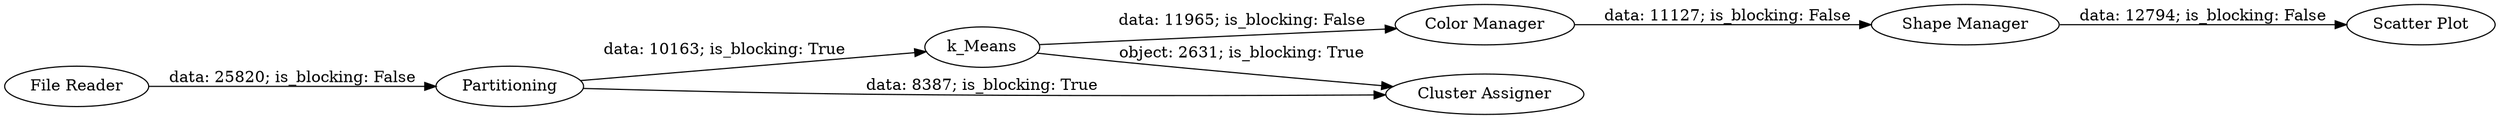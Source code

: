 digraph {
	"-5554427426692410457_5" [label="Color Manager"]
	"-5554427426692410457_7" [label="Scatter Plot"]
	"-5554427426692410457_6" [label="Shape Manager"]
	"-5554427426692410457_2" [label=Partitioning]
	"-5554427426692410457_3" [label=k_Means]
	"-5554427426692410457_1" [label="File Reader"]
	"-5554427426692410457_4" [label="Cluster Assigner"]
	"-5554427426692410457_2" -> "-5554427426692410457_3" [label="data: 10163; is_blocking: True"]
	"-5554427426692410457_3" -> "-5554427426692410457_4" [label="object: 2631; is_blocking: True"]
	"-5554427426692410457_5" -> "-5554427426692410457_6" [label="data: 11127; is_blocking: False"]
	"-5554427426692410457_3" -> "-5554427426692410457_5" [label="data: 11965; is_blocking: False"]
	"-5554427426692410457_6" -> "-5554427426692410457_7" [label="data: 12794; is_blocking: False"]
	"-5554427426692410457_1" -> "-5554427426692410457_2" [label="data: 25820; is_blocking: False"]
	"-5554427426692410457_2" -> "-5554427426692410457_4" [label="data: 8387; is_blocking: True"]
	rankdir=LR
}
